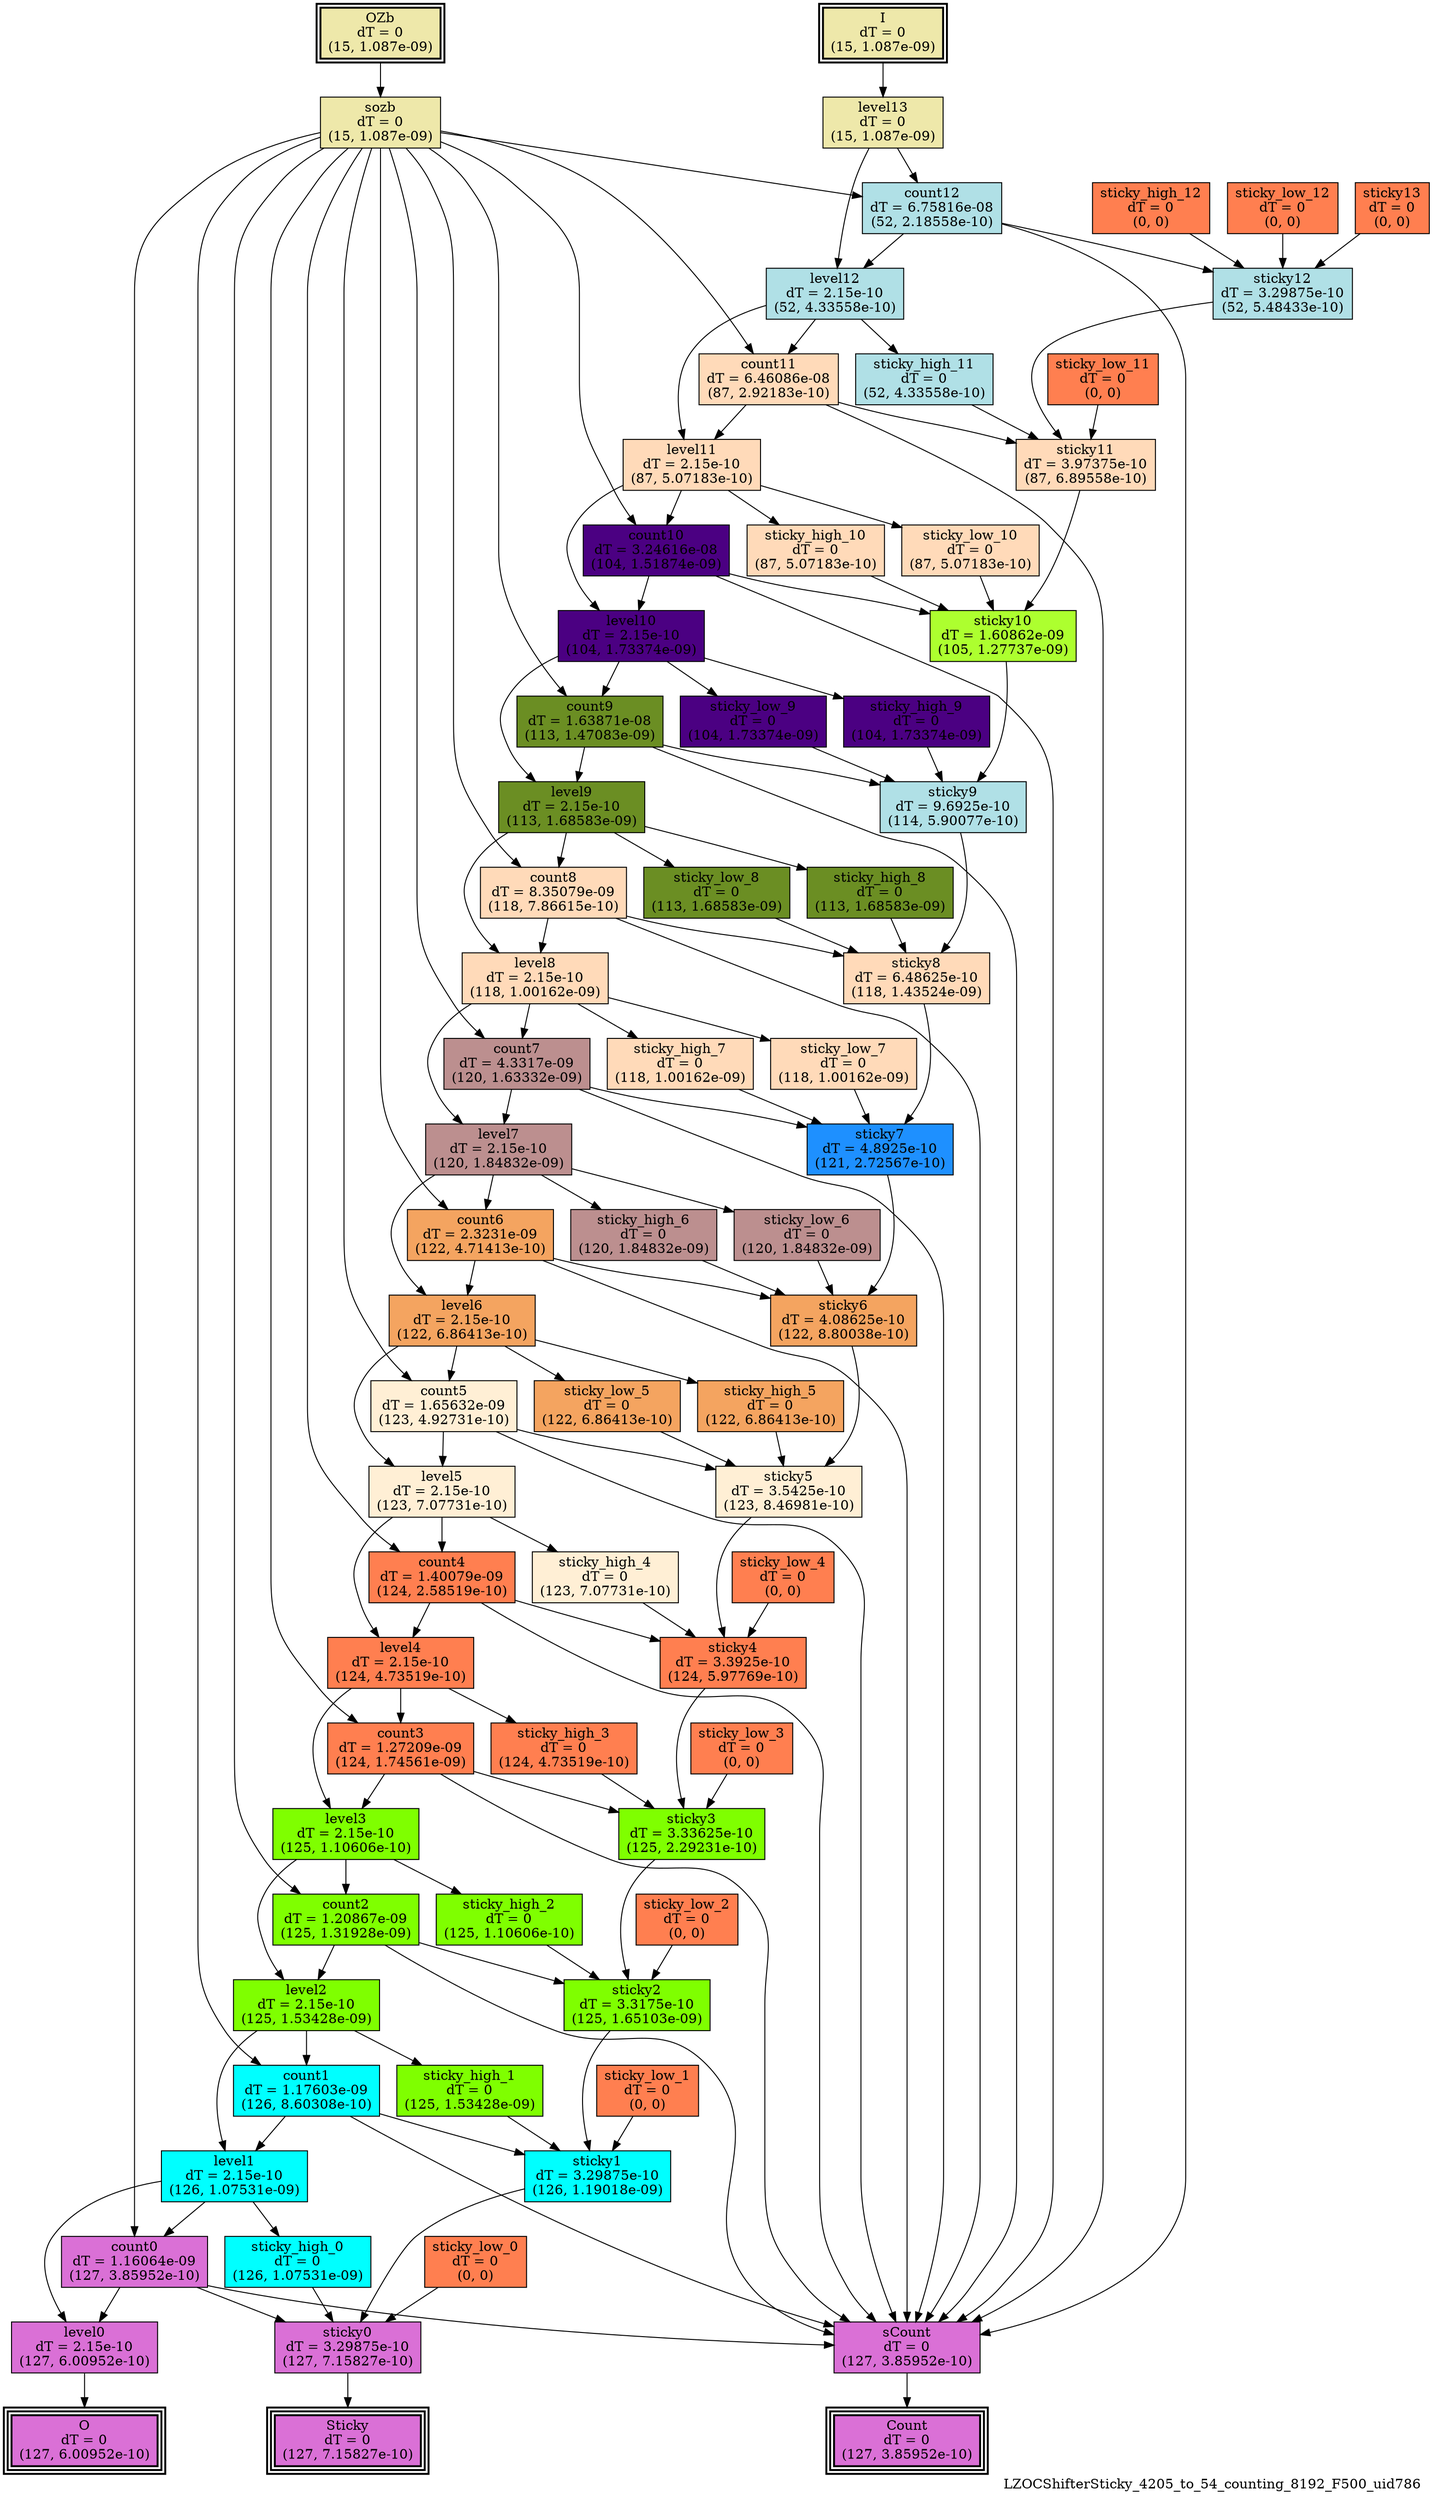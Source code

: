 digraph LZOCShifterSticky_4205_to_54_counting_8192_F500_uid786
{
	//graph drawing options
	label=LZOCShifterSticky_4205_to_54_counting_8192_F500_uid786;
	labelloc=bottom;
	labeljust=right;
	ratio=auto;
	nodesep=0.25;
	ranksep=0.5;

	//input/output signals of operator LZOCShifterSticky_4205_to_54_counting_8192_F500_uid786
	I__LZOCShifterSticky_4205_to_54_counting_8192_F500_uid786 [ label="I\ndT = 0\n(15, 1.087e-09)", shape=box, color=black, style="bold, filled", fillcolor=palegoldenrod, peripheries=2 ];
	OZb__LZOCShifterSticky_4205_to_54_counting_8192_F500_uid786 [ label="OZb\ndT = 0\n(15, 1.087e-09)", shape=box, color=black, style="bold, filled", fillcolor=palegoldenrod, peripheries=2 ];
	Count__LZOCShifterSticky_4205_to_54_counting_8192_F500_uid786 [ label="Count\ndT = 0\n(127, 3.85952e-10)", shape=box, color=black, style="bold, filled", fillcolor=orchid, peripheries=3 ];
	O__LZOCShifterSticky_4205_to_54_counting_8192_F500_uid786 [ label="O\ndT = 0\n(127, 6.00952e-10)", shape=box, color=black, style="bold, filled", fillcolor=orchid, peripheries=3 ];
	Sticky__LZOCShifterSticky_4205_to_54_counting_8192_F500_uid786 [ label="Sticky\ndT = 0\n(127, 7.15827e-10)", shape=box, color=black, style="bold, filled", fillcolor=orchid, peripheries=3 ];
	{rank=same I__LZOCShifterSticky_4205_to_54_counting_8192_F500_uid786, OZb__LZOCShifterSticky_4205_to_54_counting_8192_F500_uid786};
	{rank=same Count__LZOCShifterSticky_4205_to_54_counting_8192_F500_uid786, O__LZOCShifterSticky_4205_to_54_counting_8192_F500_uid786, Sticky__LZOCShifterSticky_4205_to_54_counting_8192_F500_uid786};
	//internal signals of operator LZOCShifterSticky_4205_to_54_counting_8192_F500_uid786
	level13__LZOCShifterSticky_4205_to_54_counting_8192_F500_uid786 [ label="level13\ndT = 0\n(15, 1.087e-09)", shape=box, color=black, style=filled, fillcolor=palegoldenrod, peripheries=1 ];
	sozb__LZOCShifterSticky_4205_to_54_counting_8192_F500_uid786 [ label="sozb\ndT = 0\n(15, 1.087e-09)", shape=box, color=black, style=filled, fillcolor=palegoldenrod, peripheries=1 ];
	sticky13__LZOCShifterSticky_4205_to_54_counting_8192_F500_uid786 [ label="sticky13\ndT = 0\n(0, 0)", shape=box, color=black, style=filled, fillcolor=coral, peripheries=1 ];
	count12__LZOCShifterSticky_4205_to_54_counting_8192_F500_uid786 [ label="count12\ndT = 6.75816e-08\n(52, 2.18558e-10)", shape=box, color=black, style=filled, fillcolor=powderblue, peripheries=1 ];
	level12__LZOCShifterSticky_4205_to_54_counting_8192_F500_uid786 [ label="level12\ndT = 2.15e-10\n(52, 4.33558e-10)", shape=box, color=black, style=filled, fillcolor=powderblue, peripheries=1 ];
	sticky_high_12__LZOCShifterSticky_4205_to_54_counting_8192_F500_uid786 [ label="sticky_high_12\ndT = 0\n(0, 0)", shape=box, color=black, style=filled, fillcolor=coral, peripheries=1 ];
	sticky_low_12__LZOCShifterSticky_4205_to_54_counting_8192_F500_uid786 [ label="sticky_low_12\ndT = 0\n(0, 0)", shape=box, color=black, style=filled, fillcolor=coral, peripheries=1 ];
	sticky12__LZOCShifterSticky_4205_to_54_counting_8192_F500_uid786 [ label="sticky12\ndT = 3.29875e-10\n(52, 5.48433e-10)", shape=box, color=black, style=filled, fillcolor=powderblue, peripheries=1 ];
	count11__LZOCShifterSticky_4205_to_54_counting_8192_F500_uid786 [ label="count11\ndT = 6.46086e-08\n(87, 2.92183e-10)", shape=box, color=black, style=filled, fillcolor=peachpuff, peripheries=1 ];
	level11__LZOCShifterSticky_4205_to_54_counting_8192_F500_uid786 [ label="level11\ndT = 2.15e-10\n(87, 5.07183e-10)", shape=box, color=black, style=filled, fillcolor=peachpuff, peripheries=1 ];
	sticky_high_11__LZOCShifterSticky_4205_to_54_counting_8192_F500_uid786 [ label="sticky_high_11\ndT = 0\n(52, 4.33558e-10)", shape=box, color=black, style=filled, fillcolor=powderblue, peripheries=1 ];
	sticky_low_11__LZOCShifterSticky_4205_to_54_counting_8192_F500_uid786 [ label="sticky_low_11\ndT = 0\n(0, 0)", shape=box, color=black, style=filled, fillcolor=coral, peripheries=1 ];
	sticky11__LZOCShifterSticky_4205_to_54_counting_8192_F500_uid786 [ label="sticky11\ndT = 3.97375e-10\n(87, 6.89558e-10)", shape=box, color=black, style=filled, fillcolor=peachpuff, peripheries=1 ];
	count10__LZOCShifterSticky_4205_to_54_counting_8192_F500_uid786 [ label="count10\ndT = 3.24616e-08\n(104, 1.51874e-09)", shape=box, color=black, style=filled, fillcolor=indigo, peripheries=1 ];
	level10__LZOCShifterSticky_4205_to_54_counting_8192_F500_uid786 [ label="level10\ndT = 2.15e-10\n(104, 1.73374e-09)", shape=box, color=black, style=filled, fillcolor=indigo, peripheries=1 ];
	sticky_high_10__LZOCShifterSticky_4205_to_54_counting_8192_F500_uid786 [ label="sticky_high_10\ndT = 0\n(87, 5.07183e-10)", shape=box, color=black, style=filled, fillcolor=peachpuff, peripheries=1 ];
	sticky_low_10__LZOCShifterSticky_4205_to_54_counting_8192_F500_uid786 [ label="sticky_low_10\ndT = 0\n(87, 5.07183e-10)", shape=box, color=black, style=filled, fillcolor=peachpuff, peripheries=1 ];
	sticky10__LZOCShifterSticky_4205_to_54_counting_8192_F500_uid786 [ label="sticky10\ndT = 1.60862e-09\n(105, 1.27737e-09)", shape=box, color=black, style=filled, fillcolor=greenyellow, peripheries=1 ];
	count9__LZOCShifterSticky_4205_to_54_counting_8192_F500_uid786 [ label="count9\ndT = 1.63871e-08\n(113, 1.47083e-09)", shape=box, color=black, style=filled, fillcolor=olivedrab, peripheries=1 ];
	level9__LZOCShifterSticky_4205_to_54_counting_8192_F500_uid786 [ label="level9\ndT = 2.15e-10\n(113, 1.68583e-09)", shape=box, color=black, style=filled, fillcolor=olivedrab, peripheries=1 ];
	sticky_high_9__LZOCShifterSticky_4205_to_54_counting_8192_F500_uid786 [ label="sticky_high_9\ndT = 0\n(104, 1.73374e-09)", shape=box, color=black, style=filled, fillcolor=indigo, peripheries=1 ];
	sticky_low_9__LZOCShifterSticky_4205_to_54_counting_8192_F500_uid786 [ label="sticky_low_9\ndT = 0\n(104, 1.73374e-09)", shape=box, color=black, style=filled, fillcolor=indigo, peripheries=1 ];
	sticky9__LZOCShifterSticky_4205_to_54_counting_8192_F500_uid786 [ label="sticky9\ndT = 9.6925e-10\n(114, 5.90077e-10)", shape=box, color=black, style=filled, fillcolor=powderblue, peripheries=1 ];
	count8__LZOCShifterSticky_4205_to_54_counting_8192_F500_uid786 [ label="count8\ndT = 8.35079e-09\n(118, 7.86615e-10)", shape=box, color=black, style=filled, fillcolor=peachpuff, peripheries=1 ];
	level8__LZOCShifterSticky_4205_to_54_counting_8192_F500_uid786 [ label="level8\ndT = 2.15e-10\n(118, 1.00162e-09)", shape=box, color=black, style=filled, fillcolor=peachpuff, peripheries=1 ];
	sticky_high_8__LZOCShifterSticky_4205_to_54_counting_8192_F500_uid786 [ label="sticky_high_8\ndT = 0\n(113, 1.68583e-09)", shape=box, color=black, style=filled, fillcolor=olivedrab, peripheries=1 ];
	sticky_low_8__LZOCShifterSticky_4205_to_54_counting_8192_F500_uid786 [ label="sticky_low_8\ndT = 0\n(113, 1.68583e-09)", shape=box, color=black, style=filled, fillcolor=olivedrab, peripheries=1 ];
	sticky8__LZOCShifterSticky_4205_to_54_counting_8192_F500_uid786 [ label="sticky8\ndT = 6.48625e-10\n(118, 1.43524e-09)", shape=box, color=black, style=filled, fillcolor=peachpuff, peripheries=1 ];
	count7__LZOCShifterSticky_4205_to_54_counting_8192_F500_uid786 [ label="count7\ndT = 4.3317e-09\n(120, 1.63332e-09)", shape=box, color=black, style=filled, fillcolor=rosybrown, peripheries=1 ];
	level7__LZOCShifterSticky_4205_to_54_counting_8192_F500_uid786 [ label="level7\ndT = 2.15e-10\n(120, 1.84832e-09)", shape=box, color=black, style=filled, fillcolor=rosybrown, peripheries=1 ];
	sticky_high_7__LZOCShifterSticky_4205_to_54_counting_8192_F500_uid786 [ label="sticky_high_7\ndT = 0\n(118, 1.00162e-09)", shape=box, color=black, style=filled, fillcolor=peachpuff, peripheries=1 ];
	sticky_low_7__LZOCShifterSticky_4205_to_54_counting_8192_F500_uid786 [ label="sticky_low_7\ndT = 0\n(118, 1.00162e-09)", shape=box, color=black, style=filled, fillcolor=peachpuff, peripheries=1 ];
	sticky7__LZOCShifterSticky_4205_to_54_counting_8192_F500_uid786 [ label="sticky7\ndT = 4.8925e-10\n(121, 2.72567e-10)", shape=box, color=black, style=filled, fillcolor=dodgerblue, peripheries=1 ];
	count6__LZOCShifterSticky_4205_to_54_counting_8192_F500_uid786 [ label="count6\ndT = 2.3231e-09\n(122, 4.71413e-10)", shape=box, color=black, style=filled, fillcolor=sandybrown, peripheries=1 ];
	level6__LZOCShifterSticky_4205_to_54_counting_8192_F500_uid786 [ label="level6\ndT = 2.15e-10\n(122, 6.86413e-10)", shape=box, color=black, style=filled, fillcolor=sandybrown, peripheries=1 ];
	sticky_high_6__LZOCShifterSticky_4205_to_54_counting_8192_F500_uid786 [ label="sticky_high_6\ndT = 0\n(120, 1.84832e-09)", shape=box, color=black, style=filled, fillcolor=rosybrown, peripheries=1 ];
	sticky_low_6__LZOCShifterSticky_4205_to_54_counting_8192_F500_uid786 [ label="sticky_low_6\ndT = 0\n(120, 1.84832e-09)", shape=box, color=black, style=filled, fillcolor=rosybrown, peripheries=1 ];
	sticky6__LZOCShifterSticky_4205_to_54_counting_8192_F500_uid786 [ label="sticky6\ndT = 4.08625e-10\n(122, 8.80038e-10)", shape=box, color=black, style=filled, fillcolor=sandybrown, peripheries=1 ];
	count5__LZOCShifterSticky_4205_to_54_counting_8192_F500_uid786 [ label="count5\ndT = 1.65632e-09\n(123, 4.92731e-10)", shape=box, color=black, style=filled, fillcolor=papayawhip, peripheries=1 ];
	level5__LZOCShifterSticky_4205_to_54_counting_8192_F500_uid786 [ label="level5\ndT = 2.15e-10\n(123, 7.07731e-10)", shape=box, color=black, style=filled, fillcolor=papayawhip, peripheries=1 ];
	sticky_high_5__LZOCShifterSticky_4205_to_54_counting_8192_F500_uid786 [ label="sticky_high_5\ndT = 0\n(122, 6.86413e-10)", shape=box, color=black, style=filled, fillcolor=sandybrown, peripheries=1 ];
	sticky_low_5__LZOCShifterSticky_4205_to_54_counting_8192_F500_uid786 [ label="sticky_low_5\ndT = 0\n(122, 6.86413e-10)", shape=box, color=black, style=filled, fillcolor=sandybrown, peripheries=1 ];
	sticky5__LZOCShifterSticky_4205_to_54_counting_8192_F500_uid786 [ label="sticky5\ndT = 3.5425e-10\n(123, 8.46981e-10)", shape=box, color=black, style=filled, fillcolor=papayawhip, peripheries=1 ];
	count4__LZOCShifterSticky_4205_to_54_counting_8192_F500_uid786 [ label="count4\ndT = 1.40079e-09\n(124, 2.58519e-10)", shape=box, color=black, style=filled, fillcolor=coral, peripheries=1 ];
	level4__LZOCShifterSticky_4205_to_54_counting_8192_F500_uid786 [ label="level4\ndT = 2.15e-10\n(124, 4.73519e-10)", shape=box, color=black, style=filled, fillcolor=coral, peripheries=1 ];
	sticky_high_4__LZOCShifterSticky_4205_to_54_counting_8192_F500_uid786 [ label="sticky_high_4\ndT = 0\n(123, 7.07731e-10)", shape=box, color=black, style=filled, fillcolor=papayawhip, peripheries=1 ];
	sticky_low_4__LZOCShifterSticky_4205_to_54_counting_8192_F500_uid786 [ label="sticky_low_4\ndT = 0\n(0, 0)", shape=box, color=black, style=filled, fillcolor=coral, peripheries=1 ];
	sticky4__LZOCShifterSticky_4205_to_54_counting_8192_F500_uid786 [ label="sticky4\ndT = 3.3925e-10\n(124, 5.97769e-10)", shape=box, color=black, style=filled, fillcolor=coral, peripheries=1 ];
	count3__LZOCShifterSticky_4205_to_54_counting_8192_F500_uid786 [ label="count3\ndT = 1.27209e-09\n(124, 1.74561e-09)", shape=box, color=black, style=filled, fillcolor=coral, peripheries=1 ];
	level3__LZOCShifterSticky_4205_to_54_counting_8192_F500_uid786 [ label="level3\ndT = 2.15e-10\n(125, 1.10606e-10)", shape=box, color=black, style=filled, fillcolor=chartreuse, peripheries=1 ];
	sticky_high_3__LZOCShifterSticky_4205_to_54_counting_8192_F500_uid786 [ label="sticky_high_3\ndT = 0\n(124, 4.73519e-10)", shape=box, color=black, style=filled, fillcolor=coral, peripheries=1 ];
	sticky_low_3__LZOCShifterSticky_4205_to_54_counting_8192_F500_uid786 [ label="sticky_low_3\ndT = 0\n(0, 0)", shape=box, color=black, style=filled, fillcolor=coral, peripheries=1 ];
	sticky3__LZOCShifterSticky_4205_to_54_counting_8192_F500_uid786 [ label="sticky3\ndT = 3.33625e-10\n(125, 2.29231e-10)", shape=box, color=black, style=filled, fillcolor=chartreuse, peripheries=1 ];
	count2__LZOCShifterSticky_4205_to_54_counting_8192_F500_uid786 [ label="count2\ndT = 1.20867e-09\n(125, 1.31928e-09)", shape=box, color=black, style=filled, fillcolor=chartreuse, peripheries=1 ];
	level2__LZOCShifterSticky_4205_to_54_counting_8192_F500_uid786 [ label="level2\ndT = 2.15e-10\n(125, 1.53428e-09)", shape=box, color=black, style=filled, fillcolor=chartreuse, peripheries=1 ];
	sticky_high_2__LZOCShifterSticky_4205_to_54_counting_8192_F500_uid786 [ label="sticky_high_2\ndT = 0\n(125, 1.10606e-10)", shape=box, color=black, style=filled, fillcolor=chartreuse, peripheries=1 ];
	sticky_low_2__LZOCShifterSticky_4205_to_54_counting_8192_F500_uid786 [ label="sticky_low_2\ndT = 0\n(0, 0)", shape=box, color=black, style=filled, fillcolor=coral, peripheries=1 ];
	sticky2__LZOCShifterSticky_4205_to_54_counting_8192_F500_uid786 [ label="sticky2\ndT = 3.3175e-10\n(125, 1.65103e-09)", shape=box, color=black, style=filled, fillcolor=chartreuse, peripheries=1 ];
	count1__LZOCShifterSticky_4205_to_54_counting_8192_F500_uid786 [ label="count1\ndT = 1.17603e-09\n(126, 8.60308e-10)", shape=box, color=black, style=filled, fillcolor=cyan, peripheries=1 ];
	level1__LZOCShifterSticky_4205_to_54_counting_8192_F500_uid786 [ label="level1\ndT = 2.15e-10\n(126, 1.07531e-09)", shape=box, color=black, style=filled, fillcolor=cyan, peripheries=1 ];
	sticky_high_1__LZOCShifterSticky_4205_to_54_counting_8192_F500_uid786 [ label="sticky_high_1\ndT = 0\n(125, 1.53428e-09)", shape=box, color=black, style=filled, fillcolor=chartreuse, peripheries=1 ];
	sticky_low_1__LZOCShifterSticky_4205_to_54_counting_8192_F500_uid786 [ label="sticky_low_1\ndT = 0\n(0, 0)", shape=box, color=black, style=filled, fillcolor=coral, peripheries=1 ];
	sticky1__LZOCShifterSticky_4205_to_54_counting_8192_F500_uid786 [ label="sticky1\ndT = 3.29875e-10\n(126, 1.19018e-09)", shape=box, color=black, style=filled, fillcolor=cyan, peripheries=1 ];
	count0__LZOCShifterSticky_4205_to_54_counting_8192_F500_uid786 [ label="count0\ndT = 1.16064e-09\n(127, 3.85952e-10)", shape=box, color=black, style=filled, fillcolor=orchid, peripheries=1 ];
	level0__LZOCShifterSticky_4205_to_54_counting_8192_F500_uid786 [ label="level0\ndT = 2.15e-10\n(127, 6.00952e-10)", shape=box, color=black, style=filled, fillcolor=orchid, peripheries=1 ];
	sticky_high_0__LZOCShifterSticky_4205_to_54_counting_8192_F500_uid786 [ label="sticky_high_0\ndT = 0\n(126, 1.07531e-09)", shape=box, color=black, style=filled, fillcolor=cyan, peripheries=1 ];
	sticky_low_0__LZOCShifterSticky_4205_to_54_counting_8192_F500_uid786 [ label="sticky_low_0\ndT = 0\n(0, 0)", shape=box, color=black, style=filled, fillcolor=coral, peripheries=1 ];
	sticky0__LZOCShifterSticky_4205_to_54_counting_8192_F500_uid786 [ label="sticky0\ndT = 3.29875e-10\n(127, 7.15827e-10)", shape=box, color=black, style=filled, fillcolor=orchid, peripheries=1 ];
	sCount__LZOCShifterSticky_4205_to_54_counting_8192_F500_uid786 [ label="sCount\ndT = 0\n(127, 3.85952e-10)", shape=box, color=black, style=filled, fillcolor=orchid, peripheries=1 ];

	//subcomponents of operator LZOCShifterSticky_4205_to_54_counting_8192_F500_uid786

	//input and internal signal connections of operator LZOCShifterSticky_4205_to_54_counting_8192_F500_uid786
	I__LZOCShifterSticky_4205_to_54_counting_8192_F500_uid786 -> level13__LZOCShifterSticky_4205_to_54_counting_8192_F500_uid786 [ arrowhead=normal, arrowsize=1.0, arrowtail=normal, color=black, dir=forward  ];
	OZb__LZOCShifterSticky_4205_to_54_counting_8192_F500_uid786 -> sozb__LZOCShifterSticky_4205_to_54_counting_8192_F500_uid786 [ arrowhead=normal, arrowsize=1.0, arrowtail=normal, color=black, dir=forward  ];
	level13__LZOCShifterSticky_4205_to_54_counting_8192_F500_uid786 -> count12__LZOCShifterSticky_4205_to_54_counting_8192_F500_uid786 [ arrowhead=normal, arrowsize=1.0, arrowtail=normal, color=black, dir=forward  ];
	level13__LZOCShifterSticky_4205_to_54_counting_8192_F500_uid786 -> level12__LZOCShifterSticky_4205_to_54_counting_8192_F500_uid786 [ arrowhead=normal, arrowsize=1.0, arrowtail=normal, color=black, dir=forward  ];
	sozb__LZOCShifterSticky_4205_to_54_counting_8192_F500_uid786 -> count12__LZOCShifterSticky_4205_to_54_counting_8192_F500_uid786 [ arrowhead=normal, arrowsize=1.0, arrowtail=normal, color=black, dir=forward  ];
	sozb__LZOCShifterSticky_4205_to_54_counting_8192_F500_uid786 -> count11__LZOCShifterSticky_4205_to_54_counting_8192_F500_uid786 [ arrowhead=normal, arrowsize=1.0, arrowtail=normal, color=black, dir=forward  ];
	sozb__LZOCShifterSticky_4205_to_54_counting_8192_F500_uid786 -> count10__LZOCShifterSticky_4205_to_54_counting_8192_F500_uid786 [ arrowhead=normal, arrowsize=1.0, arrowtail=normal, color=black, dir=forward  ];
	sozb__LZOCShifterSticky_4205_to_54_counting_8192_F500_uid786 -> count9__LZOCShifterSticky_4205_to_54_counting_8192_F500_uid786 [ arrowhead=normal, arrowsize=1.0, arrowtail=normal, color=black, dir=forward  ];
	sozb__LZOCShifterSticky_4205_to_54_counting_8192_F500_uid786 -> count8__LZOCShifterSticky_4205_to_54_counting_8192_F500_uid786 [ arrowhead=normal, arrowsize=1.0, arrowtail=normal, color=black, dir=forward  ];
	sozb__LZOCShifterSticky_4205_to_54_counting_8192_F500_uid786 -> count7__LZOCShifterSticky_4205_to_54_counting_8192_F500_uid786 [ arrowhead=normal, arrowsize=1.0, arrowtail=normal, color=black, dir=forward  ];
	sozb__LZOCShifterSticky_4205_to_54_counting_8192_F500_uid786 -> count6__LZOCShifterSticky_4205_to_54_counting_8192_F500_uid786 [ arrowhead=normal, arrowsize=1.0, arrowtail=normal, color=black, dir=forward  ];
	sozb__LZOCShifterSticky_4205_to_54_counting_8192_F500_uid786 -> count5__LZOCShifterSticky_4205_to_54_counting_8192_F500_uid786 [ arrowhead=normal, arrowsize=1.0, arrowtail=normal, color=black, dir=forward  ];
	sozb__LZOCShifterSticky_4205_to_54_counting_8192_F500_uid786 -> count4__LZOCShifterSticky_4205_to_54_counting_8192_F500_uid786 [ arrowhead=normal, arrowsize=1.0, arrowtail=normal, color=black, dir=forward  ];
	sozb__LZOCShifterSticky_4205_to_54_counting_8192_F500_uid786 -> count3__LZOCShifterSticky_4205_to_54_counting_8192_F500_uid786 [ arrowhead=normal, arrowsize=1.0, arrowtail=normal, color=black, dir=forward  ];
	sozb__LZOCShifterSticky_4205_to_54_counting_8192_F500_uid786 -> count2__LZOCShifterSticky_4205_to_54_counting_8192_F500_uid786 [ arrowhead=normal, arrowsize=1.0, arrowtail=normal, color=black, dir=forward  ];
	sozb__LZOCShifterSticky_4205_to_54_counting_8192_F500_uid786 -> count1__LZOCShifterSticky_4205_to_54_counting_8192_F500_uid786 [ arrowhead=normal, arrowsize=1.0, arrowtail=normal, color=black, dir=forward  ];
	sozb__LZOCShifterSticky_4205_to_54_counting_8192_F500_uid786 -> count0__LZOCShifterSticky_4205_to_54_counting_8192_F500_uid786 [ arrowhead=normal, arrowsize=1.0, arrowtail=normal, color=black, dir=forward  ];
	sticky13__LZOCShifterSticky_4205_to_54_counting_8192_F500_uid786 -> sticky12__LZOCShifterSticky_4205_to_54_counting_8192_F500_uid786 [ arrowhead=normal, arrowsize=1.0, arrowtail=normal, color=black, dir=forward  ];
	count12__LZOCShifterSticky_4205_to_54_counting_8192_F500_uid786 -> level12__LZOCShifterSticky_4205_to_54_counting_8192_F500_uid786 [ arrowhead=normal, arrowsize=1.0, arrowtail=normal, color=black, dir=forward  ];
	count12__LZOCShifterSticky_4205_to_54_counting_8192_F500_uid786 -> sticky12__LZOCShifterSticky_4205_to_54_counting_8192_F500_uid786 [ arrowhead=normal, arrowsize=1.0, arrowtail=normal, color=black, dir=forward  ];
	count12__LZOCShifterSticky_4205_to_54_counting_8192_F500_uid786 -> sCount__LZOCShifterSticky_4205_to_54_counting_8192_F500_uid786 [ arrowhead=normal, arrowsize=1.0, arrowtail=normal, color=black, dir=forward  ];
	level12__LZOCShifterSticky_4205_to_54_counting_8192_F500_uid786 -> count11__LZOCShifterSticky_4205_to_54_counting_8192_F500_uid786 [ arrowhead=normal, arrowsize=1.0, arrowtail=normal, color=black, dir=forward  ];
	level12__LZOCShifterSticky_4205_to_54_counting_8192_F500_uid786 -> level11__LZOCShifterSticky_4205_to_54_counting_8192_F500_uid786 [ arrowhead=normal, arrowsize=1.0, arrowtail=normal, color=black, dir=forward  ];
	level12__LZOCShifterSticky_4205_to_54_counting_8192_F500_uid786 -> sticky_high_11__LZOCShifterSticky_4205_to_54_counting_8192_F500_uid786 [ arrowhead=normal, arrowsize=1.0, arrowtail=normal, color=black, dir=forward  ];
	sticky_high_12__LZOCShifterSticky_4205_to_54_counting_8192_F500_uid786 -> sticky12__LZOCShifterSticky_4205_to_54_counting_8192_F500_uid786 [ arrowhead=normal, arrowsize=1.0, arrowtail=normal, color=black, dir=forward  ];
	sticky_low_12__LZOCShifterSticky_4205_to_54_counting_8192_F500_uid786 -> sticky12__LZOCShifterSticky_4205_to_54_counting_8192_F500_uid786 [ arrowhead=normal, arrowsize=1.0, arrowtail=normal, color=black, dir=forward  ];
	sticky12__LZOCShifterSticky_4205_to_54_counting_8192_F500_uid786 -> sticky11__LZOCShifterSticky_4205_to_54_counting_8192_F500_uid786 [ arrowhead=normal, arrowsize=1.0, arrowtail=normal, color=black, dir=forward  ];
	count11__LZOCShifterSticky_4205_to_54_counting_8192_F500_uid786 -> level11__LZOCShifterSticky_4205_to_54_counting_8192_F500_uid786 [ arrowhead=normal, arrowsize=1.0, arrowtail=normal, color=black, dir=forward  ];
	count11__LZOCShifterSticky_4205_to_54_counting_8192_F500_uid786 -> sticky11__LZOCShifterSticky_4205_to_54_counting_8192_F500_uid786 [ arrowhead=normal, arrowsize=1.0, arrowtail=normal, color=black, dir=forward  ];
	count11__LZOCShifterSticky_4205_to_54_counting_8192_F500_uid786 -> sCount__LZOCShifterSticky_4205_to_54_counting_8192_F500_uid786 [ arrowhead=normal, arrowsize=1.0, arrowtail=normal, color=black, dir=forward  ];
	level11__LZOCShifterSticky_4205_to_54_counting_8192_F500_uid786 -> count10__LZOCShifterSticky_4205_to_54_counting_8192_F500_uid786 [ arrowhead=normal, arrowsize=1.0, arrowtail=normal, color=black, dir=forward  ];
	level11__LZOCShifterSticky_4205_to_54_counting_8192_F500_uid786 -> level10__LZOCShifterSticky_4205_to_54_counting_8192_F500_uid786 [ arrowhead=normal, arrowsize=1.0, arrowtail=normal, color=black, dir=forward  ];
	level11__LZOCShifterSticky_4205_to_54_counting_8192_F500_uid786 -> sticky_high_10__LZOCShifterSticky_4205_to_54_counting_8192_F500_uid786 [ arrowhead=normal, arrowsize=1.0, arrowtail=normal, color=black, dir=forward  ];
	level11__LZOCShifterSticky_4205_to_54_counting_8192_F500_uid786 -> sticky_low_10__LZOCShifterSticky_4205_to_54_counting_8192_F500_uid786 [ arrowhead=normal, arrowsize=1.0, arrowtail=normal, color=black, dir=forward  ];
	sticky_high_11__LZOCShifterSticky_4205_to_54_counting_8192_F500_uid786 -> sticky11__LZOCShifterSticky_4205_to_54_counting_8192_F500_uid786 [ arrowhead=normal, arrowsize=1.0, arrowtail=normal, color=black, dir=forward  ];
	sticky_low_11__LZOCShifterSticky_4205_to_54_counting_8192_F500_uid786 -> sticky11__LZOCShifterSticky_4205_to_54_counting_8192_F500_uid786 [ arrowhead=normal, arrowsize=1.0, arrowtail=normal, color=black, dir=forward  ];
	sticky11__LZOCShifterSticky_4205_to_54_counting_8192_F500_uid786 -> sticky10__LZOCShifterSticky_4205_to_54_counting_8192_F500_uid786 [ arrowhead=normal, arrowsize=1.0, arrowtail=normal, color=black, dir=forward  ];
	count10__LZOCShifterSticky_4205_to_54_counting_8192_F500_uid786 -> level10__LZOCShifterSticky_4205_to_54_counting_8192_F500_uid786 [ arrowhead=normal, arrowsize=1.0, arrowtail=normal, color=black, dir=forward  ];
	count10__LZOCShifterSticky_4205_to_54_counting_8192_F500_uid786 -> sticky10__LZOCShifterSticky_4205_to_54_counting_8192_F500_uid786 [ arrowhead=normal, arrowsize=1.0, arrowtail=normal, color=black, dir=forward  ];
	count10__LZOCShifterSticky_4205_to_54_counting_8192_F500_uid786 -> sCount__LZOCShifterSticky_4205_to_54_counting_8192_F500_uid786 [ arrowhead=normal, arrowsize=1.0, arrowtail=normal, color=black, dir=forward  ];
	level10__LZOCShifterSticky_4205_to_54_counting_8192_F500_uid786 -> count9__LZOCShifterSticky_4205_to_54_counting_8192_F500_uid786 [ arrowhead=normal, arrowsize=1.0, arrowtail=normal, color=black, dir=forward  ];
	level10__LZOCShifterSticky_4205_to_54_counting_8192_F500_uid786 -> level9__LZOCShifterSticky_4205_to_54_counting_8192_F500_uid786 [ arrowhead=normal, arrowsize=1.0, arrowtail=normal, color=black, dir=forward  ];
	level10__LZOCShifterSticky_4205_to_54_counting_8192_F500_uid786 -> sticky_high_9__LZOCShifterSticky_4205_to_54_counting_8192_F500_uid786 [ arrowhead=normal, arrowsize=1.0, arrowtail=normal, color=black, dir=forward  ];
	level10__LZOCShifterSticky_4205_to_54_counting_8192_F500_uid786 -> sticky_low_9__LZOCShifterSticky_4205_to_54_counting_8192_F500_uid786 [ arrowhead=normal, arrowsize=1.0, arrowtail=normal, color=black, dir=forward  ];
	sticky_high_10__LZOCShifterSticky_4205_to_54_counting_8192_F500_uid786 -> sticky10__LZOCShifterSticky_4205_to_54_counting_8192_F500_uid786 [ arrowhead=normal, arrowsize=1.0, arrowtail=normal, color=black, dir=forward  ];
	sticky_low_10__LZOCShifterSticky_4205_to_54_counting_8192_F500_uid786 -> sticky10__LZOCShifterSticky_4205_to_54_counting_8192_F500_uid786 [ arrowhead=normal, arrowsize=1.0, arrowtail=normal, color=black, dir=forward  ];
	sticky10__LZOCShifterSticky_4205_to_54_counting_8192_F500_uid786 -> sticky9__LZOCShifterSticky_4205_to_54_counting_8192_F500_uid786 [ arrowhead=normal, arrowsize=1.0, arrowtail=normal, color=black, dir=forward  ];
	count9__LZOCShifterSticky_4205_to_54_counting_8192_F500_uid786 -> level9__LZOCShifterSticky_4205_to_54_counting_8192_F500_uid786 [ arrowhead=normal, arrowsize=1.0, arrowtail=normal, color=black, dir=forward  ];
	count9__LZOCShifterSticky_4205_to_54_counting_8192_F500_uid786 -> sticky9__LZOCShifterSticky_4205_to_54_counting_8192_F500_uid786 [ arrowhead=normal, arrowsize=1.0, arrowtail=normal, color=black, dir=forward  ];
	count9__LZOCShifterSticky_4205_to_54_counting_8192_F500_uid786 -> sCount__LZOCShifterSticky_4205_to_54_counting_8192_F500_uid786 [ arrowhead=normal, arrowsize=1.0, arrowtail=normal, color=black, dir=forward  ];
	level9__LZOCShifterSticky_4205_to_54_counting_8192_F500_uid786 -> count8__LZOCShifterSticky_4205_to_54_counting_8192_F500_uid786 [ arrowhead=normal, arrowsize=1.0, arrowtail=normal, color=black, dir=forward  ];
	level9__LZOCShifterSticky_4205_to_54_counting_8192_F500_uid786 -> level8__LZOCShifterSticky_4205_to_54_counting_8192_F500_uid786 [ arrowhead=normal, arrowsize=1.0, arrowtail=normal, color=black, dir=forward  ];
	level9__LZOCShifterSticky_4205_to_54_counting_8192_F500_uid786 -> sticky_high_8__LZOCShifterSticky_4205_to_54_counting_8192_F500_uid786 [ arrowhead=normal, arrowsize=1.0, arrowtail=normal, color=black, dir=forward  ];
	level9__LZOCShifterSticky_4205_to_54_counting_8192_F500_uid786 -> sticky_low_8__LZOCShifterSticky_4205_to_54_counting_8192_F500_uid786 [ arrowhead=normal, arrowsize=1.0, arrowtail=normal, color=black, dir=forward  ];
	sticky_high_9__LZOCShifterSticky_4205_to_54_counting_8192_F500_uid786 -> sticky9__LZOCShifterSticky_4205_to_54_counting_8192_F500_uid786 [ arrowhead=normal, arrowsize=1.0, arrowtail=normal, color=black, dir=forward  ];
	sticky_low_9__LZOCShifterSticky_4205_to_54_counting_8192_F500_uid786 -> sticky9__LZOCShifterSticky_4205_to_54_counting_8192_F500_uid786 [ arrowhead=normal, arrowsize=1.0, arrowtail=normal, color=black, dir=forward  ];
	sticky9__LZOCShifterSticky_4205_to_54_counting_8192_F500_uid786 -> sticky8__LZOCShifterSticky_4205_to_54_counting_8192_F500_uid786 [ arrowhead=normal, arrowsize=1.0, arrowtail=normal, color=black, dir=forward  ];
	count8__LZOCShifterSticky_4205_to_54_counting_8192_F500_uid786 -> level8__LZOCShifterSticky_4205_to_54_counting_8192_F500_uid786 [ arrowhead=normal, arrowsize=1.0, arrowtail=normal, color=black, dir=forward  ];
	count8__LZOCShifterSticky_4205_to_54_counting_8192_F500_uid786 -> sticky8__LZOCShifterSticky_4205_to_54_counting_8192_F500_uid786 [ arrowhead=normal, arrowsize=1.0, arrowtail=normal, color=black, dir=forward  ];
	count8__LZOCShifterSticky_4205_to_54_counting_8192_F500_uid786 -> sCount__LZOCShifterSticky_4205_to_54_counting_8192_F500_uid786 [ arrowhead=normal, arrowsize=1.0, arrowtail=normal, color=black, dir=forward  ];
	level8__LZOCShifterSticky_4205_to_54_counting_8192_F500_uid786 -> count7__LZOCShifterSticky_4205_to_54_counting_8192_F500_uid786 [ arrowhead=normal, arrowsize=1.0, arrowtail=normal, color=black, dir=forward  ];
	level8__LZOCShifterSticky_4205_to_54_counting_8192_F500_uid786 -> level7__LZOCShifterSticky_4205_to_54_counting_8192_F500_uid786 [ arrowhead=normal, arrowsize=1.0, arrowtail=normal, color=black, dir=forward  ];
	level8__LZOCShifterSticky_4205_to_54_counting_8192_F500_uid786 -> sticky_high_7__LZOCShifterSticky_4205_to_54_counting_8192_F500_uid786 [ arrowhead=normal, arrowsize=1.0, arrowtail=normal, color=black, dir=forward  ];
	level8__LZOCShifterSticky_4205_to_54_counting_8192_F500_uid786 -> sticky_low_7__LZOCShifterSticky_4205_to_54_counting_8192_F500_uid786 [ arrowhead=normal, arrowsize=1.0, arrowtail=normal, color=black, dir=forward  ];
	sticky_high_8__LZOCShifterSticky_4205_to_54_counting_8192_F500_uid786 -> sticky8__LZOCShifterSticky_4205_to_54_counting_8192_F500_uid786 [ arrowhead=normal, arrowsize=1.0, arrowtail=normal, color=black, dir=forward  ];
	sticky_low_8__LZOCShifterSticky_4205_to_54_counting_8192_F500_uid786 -> sticky8__LZOCShifterSticky_4205_to_54_counting_8192_F500_uid786 [ arrowhead=normal, arrowsize=1.0, arrowtail=normal, color=black, dir=forward  ];
	sticky8__LZOCShifterSticky_4205_to_54_counting_8192_F500_uid786 -> sticky7__LZOCShifterSticky_4205_to_54_counting_8192_F500_uid786 [ arrowhead=normal, arrowsize=1.0, arrowtail=normal, color=black, dir=forward  ];
	count7__LZOCShifterSticky_4205_to_54_counting_8192_F500_uid786 -> level7__LZOCShifterSticky_4205_to_54_counting_8192_F500_uid786 [ arrowhead=normal, arrowsize=1.0, arrowtail=normal, color=black, dir=forward  ];
	count7__LZOCShifterSticky_4205_to_54_counting_8192_F500_uid786 -> sticky7__LZOCShifterSticky_4205_to_54_counting_8192_F500_uid786 [ arrowhead=normal, arrowsize=1.0, arrowtail=normal, color=black, dir=forward  ];
	count7__LZOCShifterSticky_4205_to_54_counting_8192_F500_uid786 -> sCount__LZOCShifterSticky_4205_to_54_counting_8192_F500_uid786 [ arrowhead=normal, arrowsize=1.0, arrowtail=normal, color=black, dir=forward  ];
	level7__LZOCShifterSticky_4205_to_54_counting_8192_F500_uid786 -> count6__LZOCShifterSticky_4205_to_54_counting_8192_F500_uid786 [ arrowhead=normal, arrowsize=1.0, arrowtail=normal, color=black, dir=forward  ];
	level7__LZOCShifterSticky_4205_to_54_counting_8192_F500_uid786 -> level6__LZOCShifterSticky_4205_to_54_counting_8192_F500_uid786 [ arrowhead=normal, arrowsize=1.0, arrowtail=normal, color=black, dir=forward  ];
	level7__LZOCShifterSticky_4205_to_54_counting_8192_F500_uid786 -> sticky_high_6__LZOCShifterSticky_4205_to_54_counting_8192_F500_uid786 [ arrowhead=normal, arrowsize=1.0, arrowtail=normal, color=black, dir=forward  ];
	level7__LZOCShifterSticky_4205_to_54_counting_8192_F500_uid786 -> sticky_low_6__LZOCShifterSticky_4205_to_54_counting_8192_F500_uid786 [ arrowhead=normal, arrowsize=1.0, arrowtail=normal, color=black, dir=forward  ];
	sticky_high_7__LZOCShifterSticky_4205_to_54_counting_8192_F500_uid786 -> sticky7__LZOCShifterSticky_4205_to_54_counting_8192_F500_uid786 [ arrowhead=normal, arrowsize=1.0, arrowtail=normal, color=black, dir=forward  ];
	sticky_low_7__LZOCShifterSticky_4205_to_54_counting_8192_F500_uid786 -> sticky7__LZOCShifterSticky_4205_to_54_counting_8192_F500_uid786 [ arrowhead=normal, arrowsize=1.0, arrowtail=normal, color=black, dir=forward  ];
	sticky7__LZOCShifterSticky_4205_to_54_counting_8192_F500_uid786 -> sticky6__LZOCShifterSticky_4205_to_54_counting_8192_F500_uid786 [ arrowhead=normal, arrowsize=1.0, arrowtail=normal, color=black, dir=forward  ];
	count6__LZOCShifterSticky_4205_to_54_counting_8192_F500_uid786 -> level6__LZOCShifterSticky_4205_to_54_counting_8192_F500_uid786 [ arrowhead=normal, arrowsize=1.0, arrowtail=normal, color=black, dir=forward  ];
	count6__LZOCShifterSticky_4205_to_54_counting_8192_F500_uid786 -> sticky6__LZOCShifterSticky_4205_to_54_counting_8192_F500_uid786 [ arrowhead=normal, arrowsize=1.0, arrowtail=normal, color=black, dir=forward  ];
	count6__LZOCShifterSticky_4205_to_54_counting_8192_F500_uid786 -> sCount__LZOCShifterSticky_4205_to_54_counting_8192_F500_uid786 [ arrowhead=normal, arrowsize=1.0, arrowtail=normal, color=black, dir=forward  ];
	level6__LZOCShifterSticky_4205_to_54_counting_8192_F500_uid786 -> count5__LZOCShifterSticky_4205_to_54_counting_8192_F500_uid786 [ arrowhead=normal, arrowsize=1.0, arrowtail=normal, color=black, dir=forward  ];
	level6__LZOCShifterSticky_4205_to_54_counting_8192_F500_uid786 -> level5__LZOCShifterSticky_4205_to_54_counting_8192_F500_uid786 [ arrowhead=normal, arrowsize=1.0, arrowtail=normal, color=black, dir=forward  ];
	level6__LZOCShifterSticky_4205_to_54_counting_8192_F500_uid786 -> sticky_high_5__LZOCShifterSticky_4205_to_54_counting_8192_F500_uid786 [ arrowhead=normal, arrowsize=1.0, arrowtail=normal, color=black, dir=forward  ];
	level6__LZOCShifterSticky_4205_to_54_counting_8192_F500_uid786 -> sticky_low_5__LZOCShifterSticky_4205_to_54_counting_8192_F500_uid786 [ arrowhead=normal, arrowsize=1.0, arrowtail=normal, color=black, dir=forward  ];
	sticky_high_6__LZOCShifterSticky_4205_to_54_counting_8192_F500_uid786 -> sticky6__LZOCShifterSticky_4205_to_54_counting_8192_F500_uid786 [ arrowhead=normal, arrowsize=1.0, arrowtail=normal, color=black, dir=forward  ];
	sticky_low_6__LZOCShifterSticky_4205_to_54_counting_8192_F500_uid786 -> sticky6__LZOCShifterSticky_4205_to_54_counting_8192_F500_uid786 [ arrowhead=normal, arrowsize=1.0, arrowtail=normal, color=black, dir=forward  ];
	sticky6__LZOCShifterSticky_4205_to_54_counting_8192_F500_uid786 -> sticky5__LZOCShifterSticky_4205_to_54_counting_8192_F500_uid786 [ arrowhead=normal, arrowsize=1.0, arrowtail=normal, color=black, dir=forward  ];
	count5__LZOCShifterSticky_4205_to_54_counting_8192_F500_uid786 -> level5__LZOCShifterSticky_4205_to_54_counting_8192_F500_uid786 [ arrowhead=normal, arrowsize=1.0, arrowtail=normal, color=black, dir=forward  ];
	count5__LZOCShifterSticky_4205_to_54_counting_8192_F500_uid786 -> sticky5__LZOCShifterSticky_4205_to_54_counting_8192_F500_uid786 [ arrowhead=normal, arrowsize=1.0, arrowtail=normal, color=black, dir=forward  ];
	count5__LZOCShifterSticky_4205_to_54_counting_8192_F500_uid786 -> sCount__LZOCShifterSticky_4205_to_54_counting_8192_F500_uid786 [ arrowhead=normal, arrowsize=1.0, arrowtail=normal, color=black, dir=forward  ];
	level5__LZOCShifterSticky_4205_to_54_counting_8192_F500_uid786 -> count4__LZOCShifterSticky_4205_to_54_counting_8192_F500_uid786 [ arrowhead=normal, arrowsize=1.0, arrowtail=normal, color=black, dir=forward  ];
	level5__LZOCShifterSticky_4205_to_54_counting_8192_F500_uid786 -> level4__LZOCShifterSticky_4205_to_54_counting_8192_F500_uid786 [ arrowhead=normal, arrowsize=1.0, arrowtail=normal, color=black, dir=forward  ];
	level5__LZOCShifterSticky_4205_to_54_counting_8192_F500_uid786 -> sticky_high_4__LZOCShifterSticky_4205_to_54_counting_8192_F500_uid786 [ arrowhead=normal, arrowsize=1.0, arrowtail=normal, color=black, dir=forward  ];
	sticky_high_5__LZOCShifterSticky_4205_to_54_counting_8192_F500_uid786 -> sticky5__LZOCShifterSticky_4205_to_54_counting_8192_F500_uid786 [ arrowhead=normal, arrowsize=1.0, arrowtail=normal, color=black, dir=forward  ];
	sticky_low_5__LZOCShifterSticky_4205_to_54_counting_8192_F500_uid786 -> sticky5__LZOCShifterSticky_4205_to_54_counting_8192_F500_uid786 [ arrowhead=normal, arrowsize=1.0, arrowtail=normal, color=black, dir=forward  ];
	sticky5__LZOCShifterSticky_4205_to_54_counting_8192_F500_uid786 -> sticky4__LZOCShifterSticky_4205_to_54_counting_8192_F500_uid786 [ arrowhead=normal, arrowsize=1.0, arrowtail=normal, color=black, dir=forward  ];
	count4__LZOCShifterSticky_4205_to_54_counting_8192_F500_uid786 -> level4__LZOCShifterSticky_4205_to_54_counting_8192_F500_uid786 [ arrowhead=normal, arrowsize=1.0, arrowtail=normal, color=black, dir=forward  ];
	count4__LZOCShifterSticky_4205_to_54_counting_8192_F500_uid786 -> sticky4__LZOCShifterSticky_4205_to_54_counting_8192_F500_uid786 [ arrowhead=normal, arrowsize=1.0, arrowtail=normal, color=black, dir=forward  ];
	count4__LZOCShifterSticky_4205_to_54_counting_8192_F500_uid786 -> sCount__LZOCShifterSticky_4205_to_54_counting_8192_F500_uid786 [ arrowhead=normal, arrowsize=1.0, arrowtail=normal, color=black, dir=forward  ];
	level4__LZOCShifterSticky_4205_to_54_counting_8192_F500_uid786 -> count3__LZOCShifterSticky_4205_to_54_counting_8192_F500_uid786 [ arrowhead=normal, arrowsize=1.0, arrowtail=normal, color=black, dir=forward  ];
	level4__LZOCShifterSticky_4205_to_54_counting_8192_F500_uid786 -> level3__LZOCShifterSticky_4205_to_54_counting_8192_F500_uid786 [ arrowhead=normal, arrowsize=1.0, arrowtail=normal, color=black, dir=forward  ];
	level4__LZOCShifterSticky_4205_to_54_counting_8192_F500_uid786 -> sticky_high_3__LZOCShifterSticky_4205_to_54_counting_8192_F500_uid786 [ arrowhead=normal, arrowsize=1.0, arrowtail=normal, color=black, dir=forward  ];
	sticky_high_4__LZOCShifterSticky_4205_to_54_counting_8192_F500_uid786 -> sticky4__LZOCShifterSticky_4205_to_54_counting_8192_F500_uid786 [ arrowhead=normal, arrowsize=1.0, arrowtail=normal, color=black, dir=forward  ];
	sticky_low_4__LZOCShifterSticky_4205_to_54_counting_8192_F500_uid786 -> sticky4__LZOCShifterSticky_4205_to_54_counting_8192_F500_uid786 [ arrowhead=normal, arrowsize=1.0, arrowtail=normal, color=black, dir=forward  ];
	sticky4__LZOCShifterSticky_4205_to_54_counting_8192_F500_uid786 -> sticky3__LZOCShifterSticky_4205_to_54_counting_8192_F500_uid786 [ arrowhead=normal, arrowsize=1.0, arrowtail=normal, color=black, dir=forward  ];
	count3__LZOCShifterSticky_4205_to_54_counting_8192_F500_uid786 -> level3__LZOCShifterSticky_4205_to_54_counting_8192_F500_uid786 [ arrowhead=normal, arrowsize=1.0, arrowtail=normal, color=black, dir=forward  ];
	count3__LZOCShifterSticky_4205_to_54_counting_8192_F500_uid786 -> sticky3__LZOCShifterSticky_4205_to_54_counting_8192_F500_uid786 [ arrowhead=normal, arrowsize=1.0, arrowtail=normal, color=black, dir=forward  ];
	count3__LZOCShifterSticky_4205_to_54_counting_8192_F500_uid786 -> sCount__LZOCShifterSticky_4205_to_54_counting_8192_F500_uid786 [ arrowhead=normal, arrowsize=1.0, arrowtail=normal, color=black, dir=forward  ];
	level3__LZOCShifterSticky_4205_to_54_counting_8192_F500_uid786 -> count2__LZOCShifterSticky_4205_to_54_counting_8192_F500_uid786 [ arrowhead=normal, arrowsize=1.0, arrowtail=normal, color=black, dir=forward  ];
	level3__LZOCShifterSticky_4205_to_54_counting_8192_F500_uid786 -> level2__LZOCShifterSticky_4205_to_54_counting_8192_F500_uid786 [ arrowhead=normal, arrowsize=1.0, arrowtail=normal, color=black, dir=forward  ];
	level3__LZOCShifterSticky_4205_to_54_counting_8192_F500_uid786 -> sticky_high_2__LZOCShifterSticky_4205_to_54_counting_8192_F500_uid786 [ arrowhead=normal, arrowsize=1.0, arrowtail=normal, color=black, dir=forward  ];
	sticky_high_3__LZOCShifterSticky_4205_to_54_counting_8192_F500_uid786 -> sticky3__LZOCShifterSticky_4205_to_54_counting_8192_F500_uid786 [ arrowhead=normal, arrowsize=1.0, arrowtail=normal, color=black, dir=forward  ];
	sticky_low_3__LZOCShifterSticky_4205_to_54_counting_8192_F500_uid786 -> sticky3__LZOCShifterSticky_4205_to_54_counting_8192_F500_uid786 [ arrowhead=normal, arrowsize=1.0, arrowtail=normal, color=black, dir=forward  ];
	sticky3__LZOCShifterSticky_4205_to_54_counting_8192_F500_uid786 -> sticky2__LZOCShifterSticky_4205_to_54_counting_8192_F500_uid786 [ arrowhead=normal, arrowsize=1.0, arrowtail=normal, color=black, dir=forward  ];
	count2__LZOCShifterSticky_4205_to_54_counting_8192_F500_uid786 -> level2__LZOCShifterSticky_4205_to_54_counting_8192_F500_uid786 [ arrowhead=normal, arrowsize=1.0, arrowtail=normal, color=black, dir=forward  ];
	count2__LZOCShifterSticky_4205_to_54_counting_8192_F500_uid786 -> sticky2__LZOCShifterSticky_4205_to_54_counting_8192_F500_uid786 [ arrowhead=normal, arrowsize=1.0, arrowtail=normal, color=black, dir=forward  ];
	count2__LZOCShifterSticky_4205_to_54_counting_8192_F500_uid786 -> sCount__LZOCShifterSticky_4205_to_54_counting_8192_F500_uid786 [ arrowhead=normal, arrowsize=1.0, arrowtail=normal, color=black, dir=forward  ];
	level2__LZOCShifterSticky_4205_to_54_counting_8192_F500_uid786 -> count1__LZOCShifterSticky_4205_to_54_counting_8192_F500_uid786 [ arrowhead=normal, arrowsize=1.0, arrowtail=normal, color=black, dir=forward  ];
	level2__LZOCShifterSticky_4205_to_54_counting_8192_F500_uid786 -> level1__LZOCShifterSticky_4205_to_54_counting_8192_F500_uid786 [ arrowhead=normal, arrowsize=1.0, arrowtail=normal, color=black, dir=forward  ];
	level2__LZOCShifterSticky_4205_to_54_counting_8192_F500_uid786 -> sticky_high_1__LZOCShifterSticky_4205_to_54_counting_8192_F500_uid786 [ arrowhead=normal, arrowsize=1.0, arrowtail=normal, color=black, dir=forward  ];
	sticky_high_2__LZOCShifterSticky_4205_to_54_counting_8192_F500_uid786 -> sticky2__LZOCShifterSticky_4205_to_54_counting_8192_F500_uid786 [ arrowhead=normal, arrowsize=1.0, arrowtail=normal, color=black, dir=forward  ];
	sticky_low_2__LZOCShifterSticky_4205_to_54_counting_8192_F500_uid786 -> sticky2__LZOCShifterSticky_4205_to_54_counting_8192_F500_uid786 [ arrowhead=normal, arrowsize=1.0, arrowtail=normal, color=black, dir=forward  ];
	sticky2__LZOCShifterSticky_4205_to_54_counting_8192_F500_uid786 -> sticky1__LZOCShifterSticky_4205_to_54_counting_8192_F500_uid786 [ arrowhead=normal, arrowsize=1.0, arrowtail=normal, color=black, dir=forward  ];
	count1__LZOCShifterSticky_4205_to_54_counting_8192_F500_uid786 -> level1__LZOCShifterSticky_4205_to_54_counting_8192_F500_uid786 [ arrowhead=normal, arrowsize=1.0, arrowtail=normal, color=black, dir=forward  ];
	count1__LZOCShifterSticky_4205_to_54_counting_8192_F500_uid786 -> sticky1__LZOCShifterSticky_4205_to_54_counting_8192_F500_uid786 [ arrowhead=normal, arrowsize=1.0, arrowtail=normal, color=black, dir=forward  ];
	count1__LZOCShifterSticky_4205_to_54_counting_8192_F500_uid786 -> sCount__LZOCShifterSticky_4205_to_54_counting_8192_F500_uid786 [ arrowhead=normal, arrowsize=1.0, arrowtail=normal, color=black, dir=forward  ];
	level1__LZOCShifterSticky_4205_to_54_counting_8192_F500_uid786 -> count0__LZOCShifterSticky_4205_to_54_counting_8192_F500_uid786 [ arrowhead=normal, arrowsize=1.0, arrowtail=normal, color=black, dir=forward  ];
	level1__LZOCShifterSticky_4205_to_54_counting_8192_F500_uid786 -> level0__LZOCShifterSticky_4205_to_54_counting_8192_F500_uid786 [ arrowhead=normal, arrowsize=1.0, arrowtail=normal, color=black, dir=forward  ];
	level1__LZOCShifterSticky_4205_to_54_counting_8192_F500_uid786 -> sticky_high_0__LZOCShifterSticky_4205_to_54_counting_8192_F500_uid786 [ arrowhead=normal, arrowsize=1.0, arrowtail=normal, color=black, dir=forward  ];
	sticky_high_1__LZOCShifterSticky_4205_to_54_counting_8192_F500_uid786 -> sticky1__LZOCShifterSticky_4205_to_54_counting_8192_F500_uid786 [ arrowhead=normal, arrowsize=1.0, arrowtail=normal, color=black, dir=forward  ];
	sticky_low_1__LZOCShifterSticky_4205_to_54_counting_8192_F500_uid786 -> sticky1__LZOCShifterSticky_4205_to_54_counting_8192_F500_uid786 [ arrowhead=normal, arrowsize=1.0, arrowtail=normal, color=black, dir=forward  ];
	sticky1__LZOCShifterSticky_4205_to_54_counting_8192_F500_uid786 -> sticky0__LZOCShifterSticky_4205_to_54_counting_8192_F500_uid786 [ arrowhead=normal, arrowsize=1.0, arrowtail=normal, color=black, dir=forward  ];
	count0__LZOCShifterSticky_4205_to_54_counting_8192_F500_uid786 -> level0__LZOCShifterSticky_4205_to_54_counting_8192_F500_uid786 [ arrowhead=normal, arrowsize=1.0, arrowtail=normal, color=black, dir=forward  ];
	count0__LZOCShifterSticky_4205_to_54_counting_8192_F500_uid786 -> sticky0__LZOCShifterSticky_4205_to_54_counting_8192_F500_uid786 [ arrowhead=normal, arrowsize=1.0, arrowtail=normal, color=black, dir=forward  ];
	count0__LZOCShifterSticky_4205_to_54_counting_8192_F500_uid786 -> sCount__LZOCShifterSticky_4205_to_54_counting_8192_F500_uid786 [ arrowhead=normal, arrowsize=1.0, arrowtail=normal, color=black, dir=forward  ];
	level0__LZOCShifterSticky_4205_to_54_counting_8192_F500_uid786 -> O__LZOCShifterSticky_4205_to_54_counting_8192_F500_uid786 [ arrowhead=normal, arrowsize=1.0, arrowtail=normal, color=black, dir=forward  ];
	sticky_high_0__LZOCShifterSticky_4205_to_54_counting_8192_F500_uid786 -> sticky0__LZOCShifterSticky_4205_to_54_counting_8192_F500_uid786 [ arrowhead=normal, arrowsize=1.0, arrowtail=normal, color=black, dir=forward  ];
	sticky_low_0__LZOCShifterSticky_4205_to_54_counting_8192_F500_uid786 -> sticky0__LZOCShifterSticky_4205_to_54_counting_8192_F500_uid786 [ arrowhead=normal, arrowsize=1.0, arrowtail=normal, color=black, dir=forward  ];
	sticky0__LZOCShifterSticky_4205_to_54_counting_8192_F500_uid786 -> Sticky__LZOCShifterSticky_4205_to_54_counting_8192_F500_uid786 [ arrowhead=normal, arrowsize=1.0, arrowtail=normal, color=black, dir=forward  ];
	sCount__LZOCShifterSticky_4205_to_54_counting_8192_F500_uid786 -> Count__LZOCShifterSticky_4205_to_54_counting_8192_F500_uid786 [ arrowhead=normal, arrowsize=1.0, arrowtail=normal, color=black, dir=forward  ];
}

